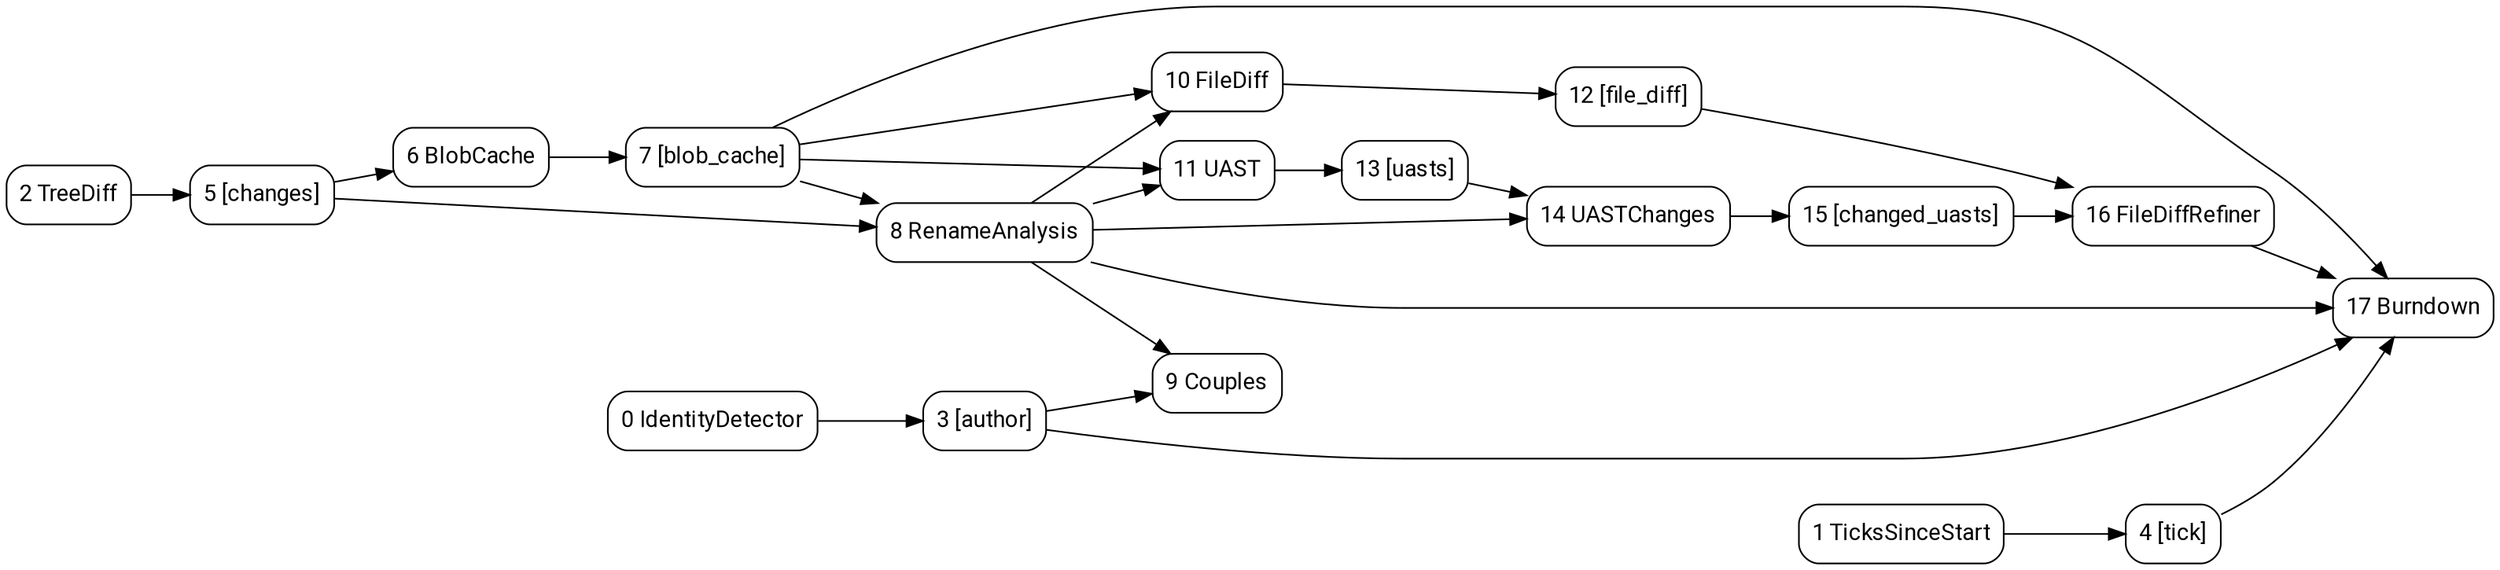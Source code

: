 digraph Hercules {
  rankdir="LR"
  node [fontname="Roboto", shape=box, style=rounded]

  "6 BlobCache" -> "7 [blob_cache]"
  "10 FileDiff" -> "12 [file_diff]"
  "16 FileDiffRefiner" -> "17 Burndown"
  "0 IdentityDetector" -> "3 [author]"
  "8 RenameAnalysis" -> "17 Burndown"
  "8 RenameAnalysis" -> "9 Couples"
  "8 RenameAnalysis" -> "10 FileDiff"
  "8 RenameAnalysis" -> "11 UAST"
  "8 RenameAnalysis" -> "14 UASTChanges"
  "1 TicksSinceStart" -> "4 [tick]"
  "2 TreeDiff" -> "5 [changes]"
  "11 UAST" -> "13 [uasts]"
  "14 UASTChanges" -> "15 [changed_uasts]"
  "3 [author]" -> "17 Burndown"
  "3 [author]" -> "9 Couples"
  "7 [blob_cache]" -> "17 Burndown"
  "7 [blob_cache]" -> "10 FileDiff"
  "7 [blob_cache]" -> "8 RenameAnalysis"
  "7 [blob_cache]" -> "11 UAST"
  "15 [changed_uasts]" -> "16 FileDiffRefiner"
  "5 [changes]" -> "6 BlobCache"
  "5 [changes]" -> "8 RenameAnalysis"
  "12 [file_diff]" -> "16 FileDiffRefiner"
  "4 [tick]" -> "17 Burndown"
  "13 [uasts]" -> "14 UASTChanges"
}